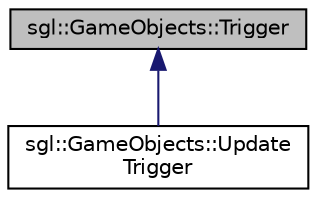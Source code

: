 digraph "sgl::GameObjects::Trigger"
{
 // INTERACTIVE_SVG=YES
 // LATEX_PDF_SIZE
  edge [fontname="Helvetica",fontsize="10",labelfontname="Helvetica",labelfontsize="10"];
  node [fontname="Helvetica",fontsize="10",shape=record];
  Node1 [label="sgl::GameObjects::Trigger",height=0.2,width=0.4,color="black", fillcolor="grey75", style="filled", fontcolor="black",tooltip="A base trigger class to implement your own type of triggers."];
  Node1 -> Node2 [dir="back",color="midnightblue",fontsize="10",style="solid",fontname="Helvetica"];
  Node2 [label="sgl::GameObjects::Update\lTrigger",height=0.2,width=0.4,color="black", fillcolor="white", style="filled",URL="$dc/d9f/classsgl_1_1GameObjects_1_1UpdateTrigger.html",tooltip=" "];
}
